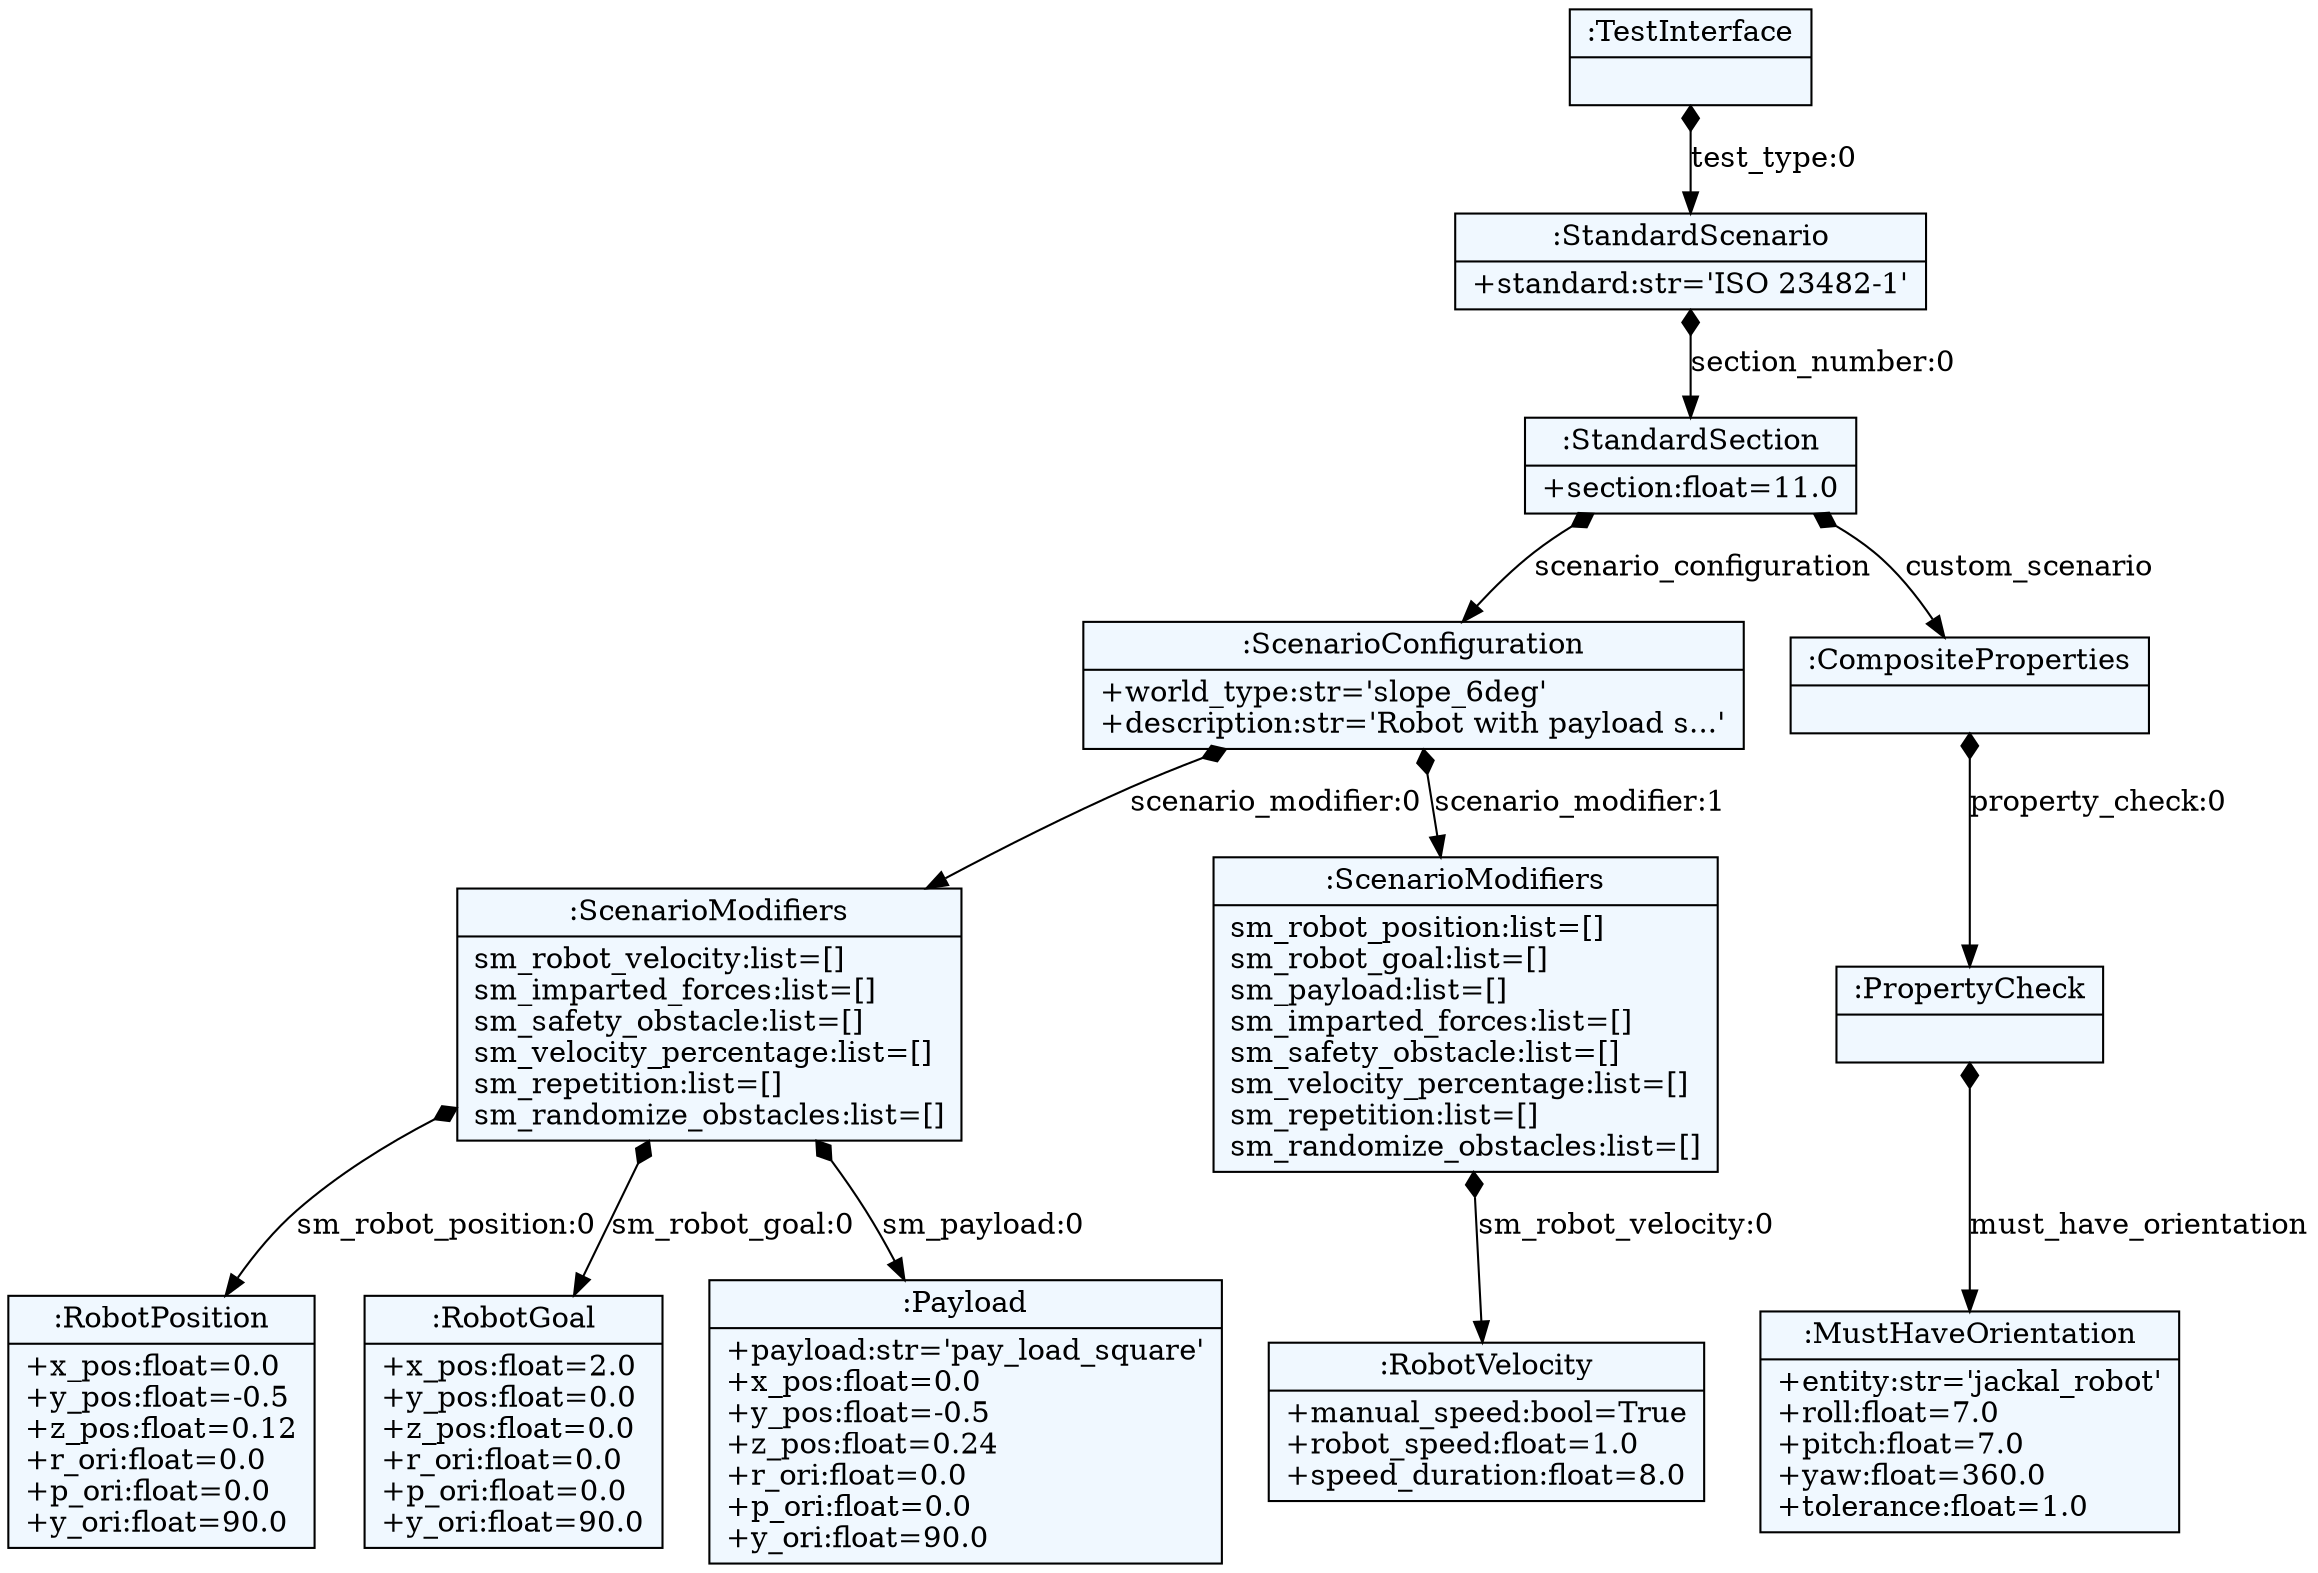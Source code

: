 
    digraph textX {
    fontname = "Bitstream Vera Sans"
    fontsize = 8
    node[
        shape=record,
        style=filled,
        fillcolor=aliceblue
    ]
    nodesep = 0.3
    edge[dir=black,arrowtail=empty]


139774511078464 -> 139774511076832 [label="test_type:0" arrowtail=diamond dir=both]
139774511076832 -> 139774511076976 [label="section_number:0" arrowtail=diamond dir=both]
139774511076976 -> 139774511077456 [label="scenario_configuration" arrowtail=diamond dir=both]
139774511077456 -> 139774511077792 [label="scenario_modifier:0" arrowtail=diamond dir=both]
139774511077792 -> 139774511078752 [label="sm_robot_position:0" arrowtail=diamond dir=both]
139774511078752[label="{:RobotPosition|+x_pos:float=0.0\l+y_pos:float=-0.5\l+z_pos:float=0.12\l+r_ori:float=0.0\l+p_ori:float=0.0\l+y_ori:float=90.0\l}"]
139774511077792 -> 139774511079376 [label="sm_robot_goal:0" arrowtail=diamond dir=both]
139774511079376[label="{:RobotGoal|+x_pos:float=2.0\l+y_pos:float=0.0\l+z_pos:float=0.0\l+r_ori:float=0.0\l+p_ori:float=0.0\l+y_ori:float=90.0\l}"]
139774511077792 -> 139774511078608 [label="sm_payload:0" arrowtail=diamond dir=both]
139774511078608[label="{:Payload|+payload:str='pay_load_square'\l+x_pos:float=0.0\l+y_pos:float=-0.5\l+z_pos:float=0.24\l+r_ori:float=0.0\l+p_ori:float=0.0\l+y_ori:float=90.0\l}"]
139774511077792[label="{:ScenarioModifiers|sm_robot_velocity:list=[]\lsm_imparted_forces:list=[]\lsm_safety_obstacle:list=[]\lsm_velocity_percentage:list=[]\lsm_repetition:list=[]\lsm_randomize_obstacles:list=[]\l}"]
139774511077456 -> 139774511077744 [label="scenario_modifier:1" arrowtail=diamond dir=both]
139774511077744 -> 139774511024544 [label="sm_robot_velocity:0" arrowtail=diamond dir=both]
139774511024544[label="{:RobotVelocity|+manual_speed:bool=True\l+robot_speed:float=1.0\l+speed_duration:float=8.0\l}"]
139774511077744[label="{:ScenarioModifiers|sm_robot_position:list=[]\lsm_robot_goal:list=[]\lsm_payload:list=[]\lsm_imparted_forces:list=[]\lsm_safety_obstacle:list=[]\lsm_velocity_percentage:list=[]\lsm_repetition:list=[]\lsm_randomize_obstacles:list=[]\l}"]
139774511077456[label="{:ScenarioConfiguration|+world_type:str='slope_6deg'\l+description:str='Robot with payload s...'\l}"]
139774511076976 -> 139774511077408 [label="custom_scenario" arrowtail=diamond dir=both]
139774511077408 -> 139774510956400 [label="property_check:0" arrowtail=diamond dir=both]
139774510956400 -> 139774510953424 [label="must_have_orientation" arrowtail=diamond dir=both]
139774510953424[label="{:MustHaveOrientation|+entity:str='jackal_robot'\l+roll:float=7.0\l+pitch:float=7.0\l+yaw:float=360.0\l+tolerance:float=1.0\l}"]
139774510956400[label="{:PropertyCheck|}"]
139774511077408[label="{:CompositeProperties|}"]
139774511076976[label="{:StandardSection|+section:float=11.0\l}"]
139774511076832[label="{:StandardScenario|+standard:str='ISO 23482-1'\l}"]
139774511078464[label="{:TestInterface|}"]

}
